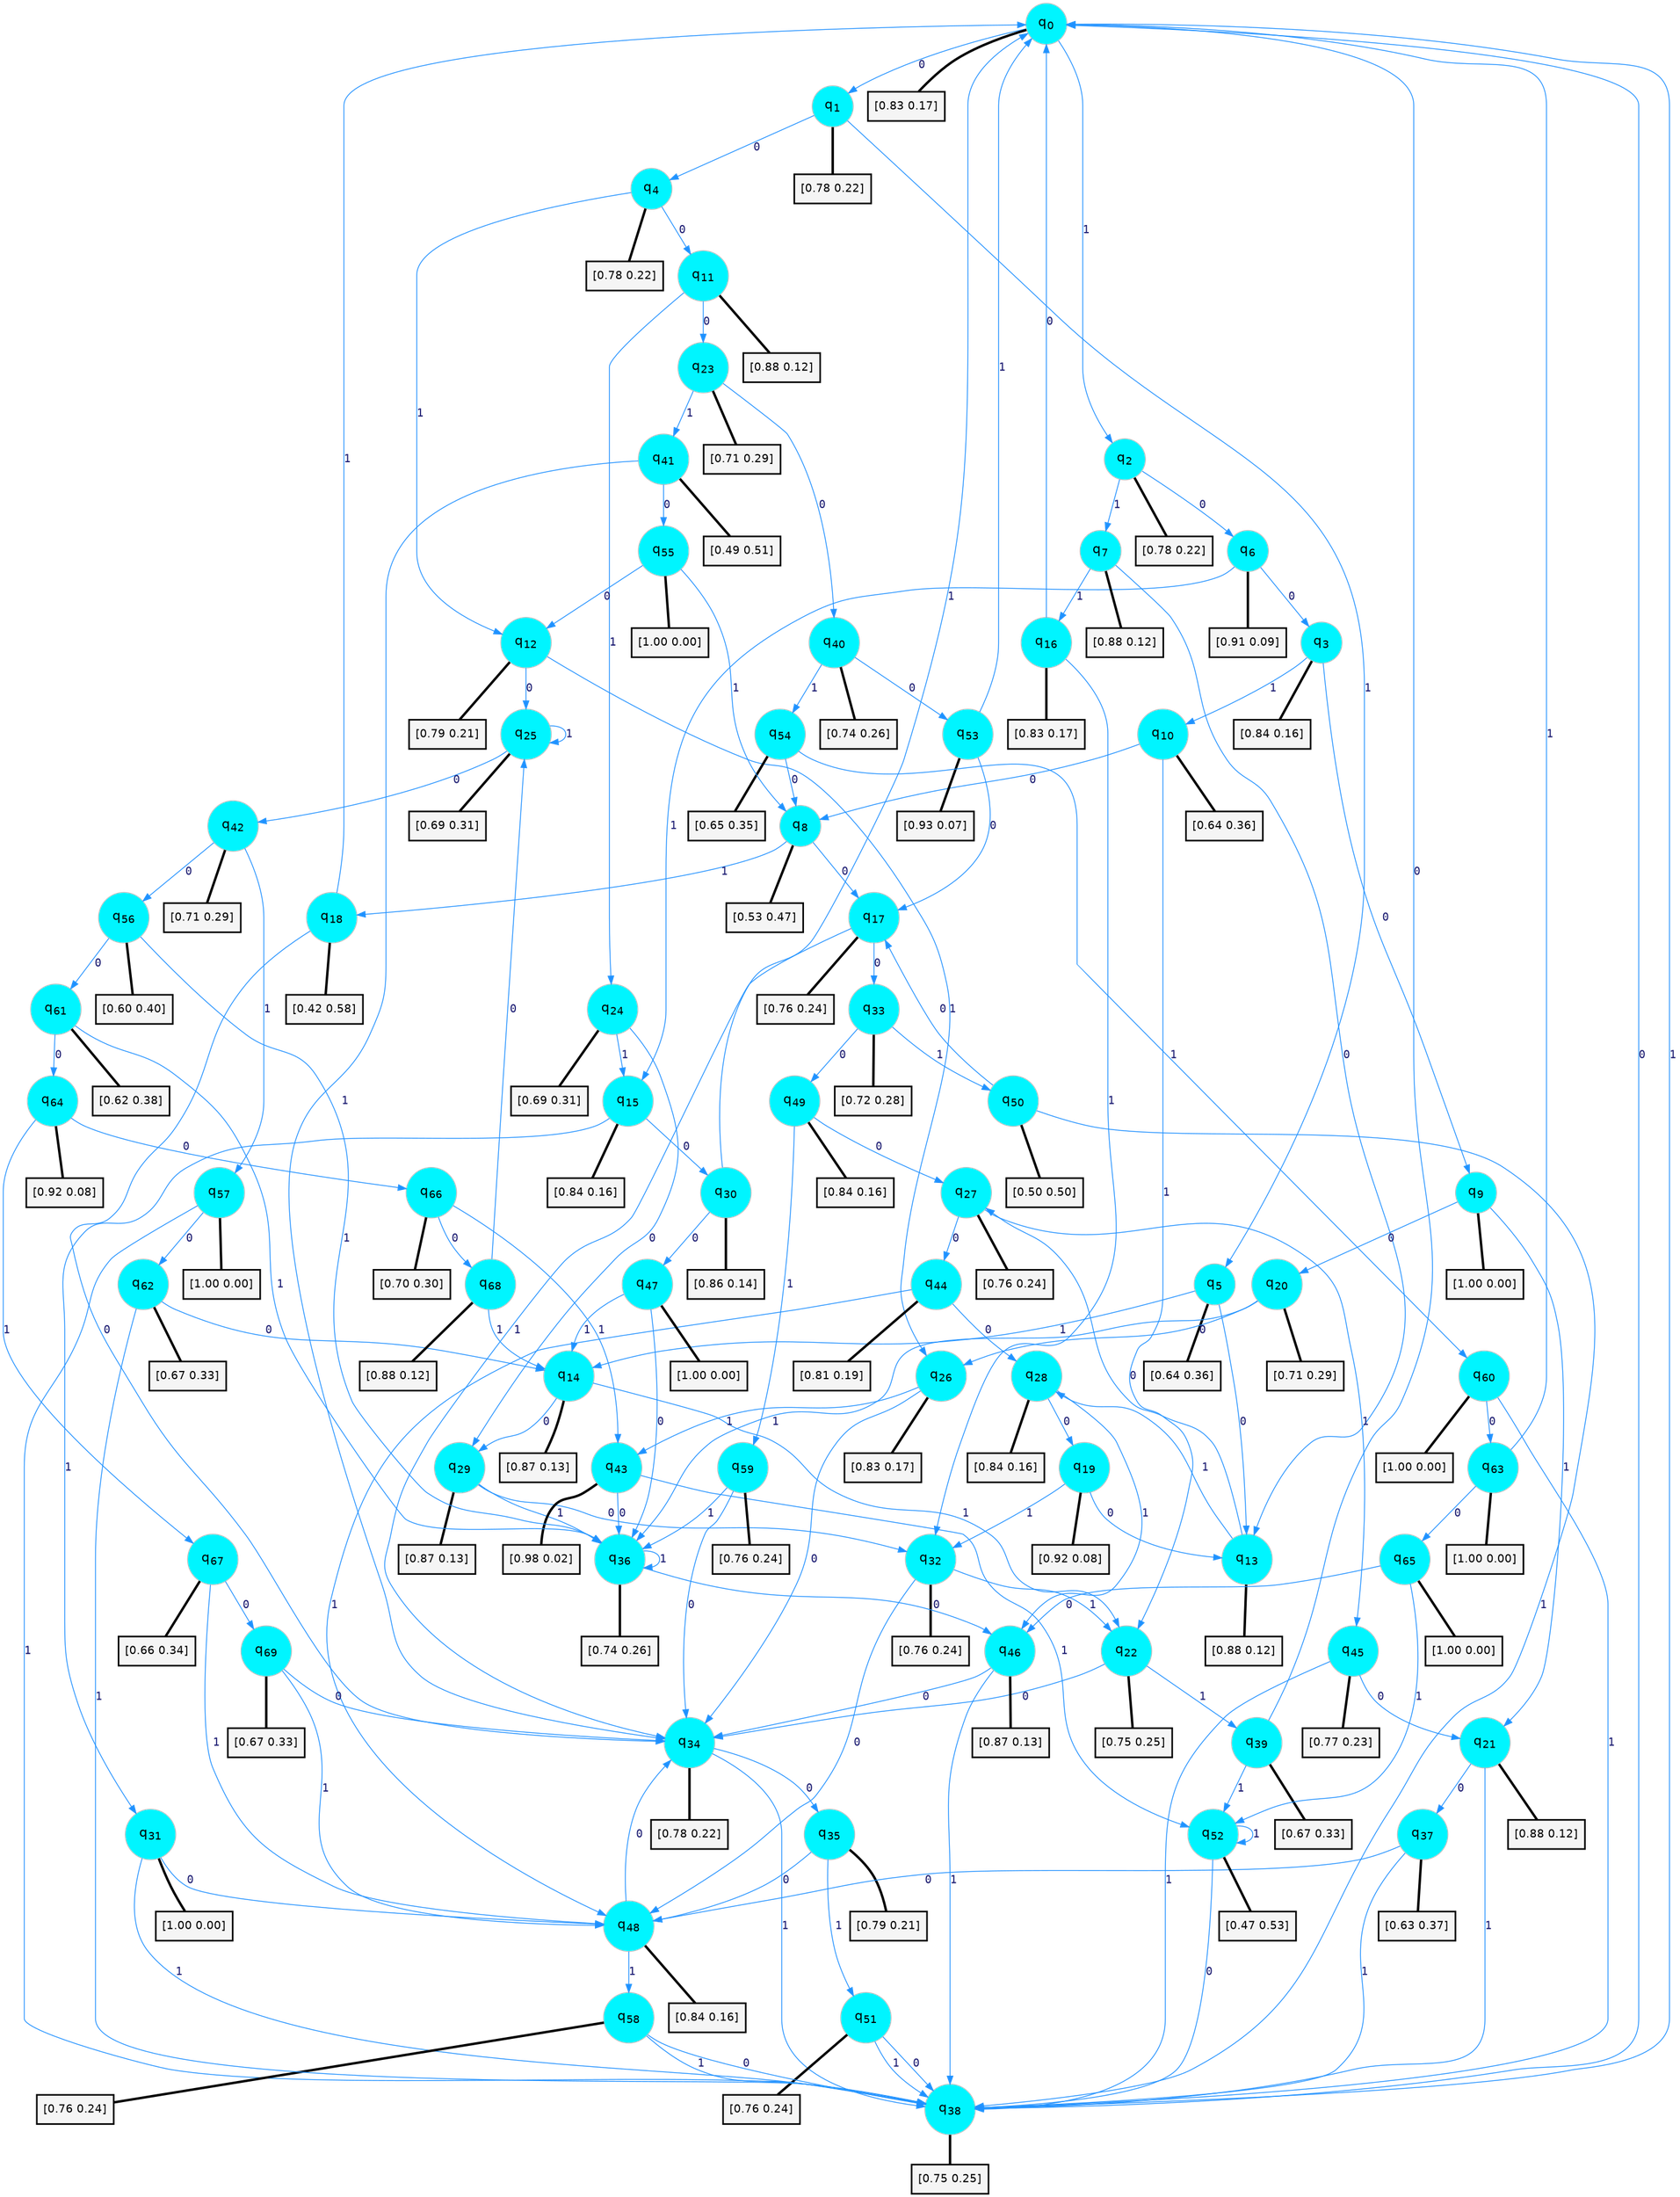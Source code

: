 digraph G {
graph [
bgcolor=transparent, dpi=300, rankdir=TD, size="40,25"];
node [
color=gray, fillcolor=turquoise1, fontcolor=black, fontname=Helvetica, fontsize=16, fontweight=bold, shape=circle, style=filled];
edge [
arrowsize=1, color=dodgerblue1, fontcolor=midnightblue, fontname=courier, fontweight=bold, penwidth=1, style=solid, weight=20];
0[label=<q<SUB>0</SUB>>];
1[label=<q<SUB>1</SUB>>];
2[label=<q<SUB>2</SUB>>];
3[label=<q<SUB>3</SUB>>];
4[label=<q<SUB>4</SUB>>];
5[label=<q<SUB>5</SUB>>];
6[label=<q<SUB>6</SUB>>];
7[label=<q<SUB>7</SUB>>];
8[label=<q<SUB>8</SUB>>];
9[label=<q<SUB>9</SUB>>];
10[label=<q<SUB>10</SUB>>];
11[label=<q<SUB>11</SUB>>];
12[label=<q<SUB>12</SUB>>];
13[label=<q<SUB>13</SUB>>];
14[label=<q<SUB>14</SUB>>];
15[label=<q<SUB>15</SUB>>];
16[label=<q<SUB>16</SUB>>];
17[label=<q<SUB>17</SUB>>];
18[label=<q<SUB>18</SUB>>];
19[label=<q<SUB>19</SUB>>];
20[label=<q<SUB>20</SUB>>];
21[label=<q<SUB>21</SUB>>];
22[label=<q<SUB>22</SUB>>];
23[label=<q<SUB>23</SUB>>];
24[label=<q<SUB>24</SUB>>];
25[label=<q<SUB>25</SUB>>];
26[label=<q<SUB>26</SUB>>];
27[label=<q<SUB>27</SUB>>];
28[label=<q<SUB>28</SUB>>];
29[label=<q<SUB>29</SUB>>];
30[label=<q<SUB>30</SUB>>];
31[label=<q<SUB>31</SUB>>];
32[label=<q<SUB>32</SUB>>];
33[label=<q<SUB>33</SUB>>];
34[label=<q<SUB>34</SUB>>];
35[label=<q<SUB>35</SUB>>];
36[label=<q<SUB>36</SUB>>];
37[label=<q<SUB>37</SUB>>];
38[label=<q<SUB>38</SUB>>];
39[label=<q<SUB>39</SUB>>];
40[label=<q<SUB>40</SUB>>];
41[label=<q<SUB>41</SUB>>];
42[label=<q<SUB>42</SUB>>];
43[label=<q<SUB>43</SUB>>];
44[label=<q<SUB>44</SUB>>];
45[label=<q<SUB>45</SUB>>];
46[label=<q<SUB>46</SUB>>];
47[label=<q<SUB>47</SUB>>];
48[label=<q<SUB>48</SUB>>];
49[label=<q<SUB>49</SUB>>];
50[label=<q<SUB>50</SUB>>];
51[label=<q<SUB>51</SUB>>];
52[label=<q<SUB>52</SUB>>];
53[label=<q<SUB>53</SUB>>];
54[label=<q<SUB>54</SUB>>];
55[label=<q<SUB>55</SUB>>];
56[label=<q<SUB>56</SUB>>];
57[label=<q<SUB>57</SUB>>];
58[label=<q<SUB>58</SUB>>];
59[label=<q<SUB>59</SUB>>];
60[label=<q<SUB>60</SUB>>];
61[label=<q<SUB>61</SUB>>];
62[label=<q<SUB>62</SUB>>];
63[label=<q<SUB>63</SUB>>];
64[label=<q<SUB>64</SUB>>];
65[label=<q<SUB>65</SUB>>];
66[label=<q<SUB>66</SUB>>];
67[label=<q<SUB>67</SUB>>];
68[label=<q<SUB>68</SUB>>];
69[label=<q<SUB>69</SUB>>];
70[label="[0.83 0.17]", shape=box,fontcolor=black, fontname=Helvetica, fontsize=14, penwidth=2, fillcolor=whitesmoke,color=black];
71[label="[0.78 0.22]", shape=box,fontcolor=black, fontname=Helvetica, fontsize=14, penwidth=2, fillcolor=whitesmoke,color=black];
72[label="[0.78 0.22]", shape=box,fontcolor=black, fontname=Helvetica, fontsize=14, penwidth=2, fillcolor=whitesmoke,color=black];
73[label="[0.84 0.16]", shape=box,fontcolor=black, fontname=Helvetica, fontsize=14, penwidth=2, fillcolor=whitesmoke,color=black];
74[label="[0.78 0.22]", shape=box,fontcolor=black, fontname=Helvetica, fontsize=14, penwidth=2, fillcolor=whitesmoke,color=black];
75[label="[0.64 0.36]", shape=box,fontcolor=black, fontname=Helvetica, fontsize=14, penwidth=2, fillcolor=whitesmoke,color=black];
76[label="[0.91 0.09]", shape=box,fontcolor=black, fontname=Helvetica, fontsize=14, penwidth=2, fillcolor=whitesmoke,color=black];
77[label="[0.88 0.12]", shape=box,fontcolor=black, fontname=Helvetica, fontsize=14, penwidth=2, fillcolor=whitesmoke,color=black];
78[label="[0.53 0.47]", shape=box,fontcolor=black, fontname=Helvetica, fontsize=14, penwidth=2, fillcolor=whitesmoke,color=black];
79[label="[1.00 0.00]", shape=box,fontcolor=black, fontname=Helvetica, fontsize=14, penwidth=2, fillcolor=whitesmoke,color=black];
80[label="[0.64 0.36]", shape=box,fontcolor=black, fontname=Helvetica, fontsize=14, penwidth=2, fillcolor=whitesmoke,color=black];
81[label="[0.88 0.12]", shape=box,fontcolor=black, fontname=Helvetica, fontsize=14, penwidth=2, fillcolor=whitesmoke,color=black];
82[label="[0.79 0.21]", shape=box,fontcolor=black, fontname=Helvetica, fontsize=14, penwidth=2, fillcolor=whitesmoke,color=black];
83[label="[0.88 0.12]", shape=box,fontcolor=black, fontname=Helvetica, fontsize=14, penwidth=2, fillcolor=whitesmoke,color=black];
84[label="[0.87 0.13]", shape=box,fontcolor=black, fontname=Helvetica, fontsize=14, penwidth=2, fillcolor=whitesmoke,color=black];
85[label="[0.84 0.16]", shape=box,fontcolor=black, fontname=Helvetica, fontsize=14, penwidth=2, fillcolor=whitesmoke,color=black];
86[label="[0.83 0.17]", shape=box,fontcolor=black, fontname=Helvetica, fontsize=14, penwidth=2, fillcolor=whitesmoke,color=black];
87[label="[0.76 0.24]", shape=box,fontcolor=black, fontname=Helvetica, fontsize=14, penwidth=2, fillcolor=whitesmoke,color=black];
88[label="[0.42 0.58]", shape=box,fontcolor=black, fontname=Helvetica, fontsize=14, penwidth=2, fillcolor=whitesmoke,color=black];
89[label="[0.92 0.08]", shape=box,fontcolor=black, fontname=Helvetica, fontsize=14, penwidth=2, fillcolor=whitesmoke,color=black];
90[label="[0.71 0.29]", shape=box,fontcolor=black, fontname=Helvetica, fontsize=14, penwidth=2, fillcolor=whitesmoke,color=black];
91[label="[0.88 0.12]", shape=box,fontcolor=black, fontname=Helvetica, fontsize=14, penwidth=2, fillcolor=whitesmoke,color=black];
92[label="[0.75 0.25]", shape=box,fontcolor=black, fontname=Helvetica, fontsize=14, penwidth=2, fillcolor=whitesmoke,color=black];
93[label="[0.71 0.29]", shape=box,fontcolor=black, fontname=Helvetica, fontsize=14, penwidth=2, fillcolor=whitesmoke,color=black];
94[label="[0.69 0.31]", shape=box,fontcolor=black, fontname=Helvetica, fontsize=14, penwidth=2, fillcolor=whitesmoke,color=black];
95[label="[0.69 0.31]", shape=box,fontcolor=black, fontname=Helvetica, fontsize=14, penwidth=2, fillcolor=whitesmoke,color=black];
96[label="[0.83 0.17]", shape=box,fontcolor=black, fontname=Helvetica, fontsize=14, penwidth=2, fillcolor=whitesmoke,color=black];
97[label="[0.76 0.24]", shape=box,fontcolor=black, fontname=Helvetica, fontsize=14, penwidth=2, fillcolor=whitesmoke,color=black];
98[label="[0.84 0.16]", shape=box,fontcolor=black, fontname=Helvetica, fontsize=14, penwidth=2, fillcolor=whitesmoke,color=black];
99[label="[0.87 0.13]", shape=box,fontcolor=black, fontname=Helvetica, fontsize=14, penwidth=2, fillcolor=whitesmoke,color=black];
100[label="[0.86 0.14]", shape=box,fontcolor=black, fontname=Helvetica, fontsize=14, penwidth=2, fillcolor=whitesmoke,color=black];
101[label="[1.00 0.00]", shape=box,fontcolor=black, fontname=Helvetica, fontsize=14, penwidth=2, fillcolor=whitesmoke,color=black];
102[label="[0.76 0.24]", shape=box,fontcolor=black, fontname=Helvetica, fontsize=14, penwidth=2, fillcolor=whitesmoke,color=black];
103[label="[0.72 0.28]", shape=box,fontcolor=black, fontname=Helvetica, fontsize=14, penwidth=2, fillcolor=whitesmoke,color=black];
104[label="[0.78 0.22]", shape=box,fontcolor=black, fontname=Helvetica, fontsize=14, penwidth=2, fillcolor=whitesmoke,color=black];
105[label="[0.79 0.21]", shape=box,fontcolor=black, fontname=Helvetica, fontsize=14, penwidth=2, fillcolor=whitesmoke,color=black];
106[label="[0.74 0.26]", shape=box,fontcolor=black, fontname=Helvetica, fontsize=14, penwidth=2, fillcolor=whitesmoke,color=black];
107[label="[0.63 0.37]", shape=box,fontcolor=black, fontname=Helvetica, fontsize=14, penwidth=2, fillcolor=whitesmoke,color=black];
108[label="[0.75 0.25]", shape=box,fontcolor=black, fontname=Helvetica, fontsize=14, penwidth=2, fillcolor=whitesmoke,color=black];
109[label="[0.67 0.33]", shape=box,fontcolor=black, fontname=Helvetica, fontsize=14, penwidth=2, fillcolor=whitesmoke,color=black];
110[label="[0.74 0.26]", shape=box,fontcolor=black, fontname=Helvetica, fontsize=14, penwidth=2, fillcolor=whitesmoke,color=black];
111[label="[0.49 0.51]", shape=box,fontcolor=black, fontname=Helvetica, fontsize=14, penwidth=2, fillcolor=whitesmoke,color=black];
112[label="[0.71 0.29]", shape=box,fontcolor=black, fontname=Helvetica, fontsize=14, penwidth=2, fillcolor=whitesmoke,color=black];
113[label="[0.98 0.02]", shape=box,fontcolor=black, fontname=Helvetica, fontsize=14, penwidth=2, fillcolor=whitesmoke,color=black];
114[label="[0.81 0.19]", shape=box,fontcolor=black, fontname=Helvetica, fontsize=14, penwidth=2, fillcolor=whitesmoke,color=black];
115[label="[0.77 0.23]", shape=box,fontcolor=black, fontname=Helvetica, fontsize=14, penwidth=2, fillcolor=whitesmoke,color=black];
116[label="[0.87 0.13]", shape=box,fontcolor=black, fontname=Helvetica, fontsize=14, penwidth=2, fillcolor=whitesmoke,color=black];
117[label="[1.00 0.00]", shape=box,fontcolor=black, fontname=Helvetica, fontsize=14, penwidth=2, fillcolor=whitesmoke,color=black];
118[label="[0.84 0.16]", shape=box,fontcolor=black, fontname=Helvetica, fontsize=14, penwidth=2, fillcolor=whitesmoke,color=black];
119[label="[0.84 0.16]", shape=box,fontcolor=black, fontname=Helvetica, fontsize=14, penwidth=2, fillcolor=whitesmoke,color=black];
120[label="[0.50 0.50]", shape=box,fontcolor=black, fontname=Helvetica, fontsize=14, penwidth=2, fillcolor=whitesmoke,color=black];
121[label="[0.76 0.24]", shape=box,fontcolor=black, fontname=Helvetica, fontsize=14, penwidth=2, fillcolor=whitesmoke,color=black];
122[label="[0.47 0.53]", shape=box,fontcolor=black, fontname=Helvetica, fontsize=14, penwidth=2, fillcolor=whitesmoke,color=black];
123[label="[0.93 0.07]", shape=box,fontcolor=black, fontname=Helvetica, fontsize=14, penwidth=2, fillcolor=whitesmoke,color=black];
124[label="[0.65 0.35]", shape=box,fontcolor=black, fontname=Helvetica, fontsize=14, penwidth=2, fillcolor=whitesmoke,color=black];
125[label="[1.00 0.00]", shape=box,fontcolor=black, fontname=Helvetica, fontsize=14, penwidth=2, fillcolor=whitesmoke,color=black];
126[label="[0.60 0.40]", shape=box,fontcolor=black, fontname=Helvetica, fontsize=14, penwidth=2, fillcolor=whitesmoke,color=black];
127[label="[1.00 0.00]", shape=box,fontcolor=black, fontname=Helvetica, fontsize=14, penwidth=2, fillcolor=whitesmoke,color=black];
128[label="[0.76 0.24]", shape=box,fontcolor=black, fontname=Helvetica, fontsize=14, penwidth=2, fillcolor=whitesmoke,color=black];
129[label="[0.76 0.24]", shape=box,fontcolor=black, fontname=Helvetica, fontsize=14, penwidth=2, fillcolor=whitesmoke,color=black];
130[label="[1.00 0.00]", shape=box,fontcolor=black, fontname=Helvetica, fontsize=14, penwidth=2, fillcolor=whitesmoke,color=black];
131[label="[0.62 0.38]", shape=box,fontcolor=black, fontname=Helvetica, fontsize=14, penwidth=2, fillcolor=whitesmoke,color=black];
132[label="[0.67 0.33]", shape=box,fontcolor=black, fontname=Helvetica, fontsize=14, penwidth=2, fillcolor=whitesmoke,color=black];
133[label="[1.00 0.00]", shape=box,fontcolor=black, fontname=Helvetica, fontsize=14, penwidth=2, fillcolor=whitesmoke,color=black];
134[label="[0.92 0.08]", shape=box,fontcolor=black, fontname=Helvetica, fontsize=14, penwidth=2, fillcolor=whitesmoke,color=black];
135[label="[1.00 0.00]", shape=box,fontcolor=black, fontname=Helvetica, fontsize=14, penwidth=2, fillcolor=whitesmoke,color=black];
136[label="[0.70 0.30]", shape=box,fontcolor=black, fontname=Helvetica, fontsize=14, penwidth=2, fillcolor=whitesmoke,color=black];
137[label="[0.66 0.34]", shape=box,fontcolor=black, fontname=Helvetica, fontsize=14, penwidth=2, fillcolor=whitesmoke,color=black];
138[label="[0.88 0.12]", shape=box,fontcolor=black, fontname=Helvetica, fontsize=14, penwidth=2, fillcolor=whitesmoke,color=black];
139[label="[0.67 0.33]", shape=box,fontcolor=black, fontname=Helvetica, fontsize=14, penwidth=2, fillcolor=whitesmoke,color=black];
0->1 [label=0];
0->2 [label=1];
0->70 [arrowhead=none, penwidth=3,color=black];
1->4 [label=0];
1->5 [label=1];
1->71 [arrowhead=none, penwidth=3,color=black];
2->6 [label=0];
2->7 [label=1];
2->72 [arrowhead=none, penwidth=3,color=black];
3->9 [label=0];
3->10 [label=1];
3->73 [arrowhead=none, penwidth=3,color=black];
4->11 [label=0];
4->12 [label=1];
4->74 [arrowhead=none, penwidth=3,color=black];
5->13 [label=0];
5->14 [label=1];
5->75 [arrowhead=none, penwidth=3,color=black];
6->3 [label=0];
6->15 [label=1];
6->76 [arrowhead=none, penwidth=3,color=black];
7->13 [label=0];
7->16 [label=1];
7->77 [arrowhead=none, penwidth=3,color=black];
8->17 [label=0];
8->18 [label=1];
8->78 [arrowhead=none, penwidth=3,color=black];
9->20 [label=0];
9->21 [label=1];
9->79 [arrowhead=none, penwidth=3,color=black];
10->8 [label=0];
10->22 [label=1];
10->80 [arrowhead=none, penwidth=3,color=black];
11->23 [label=0];
11->24 [label=1];
11->81 [arrowhead=none, penwidth=3,color=black];
12->25 [label=0];
12->26 [label=1];
12->82 [arrowhead=none, penwidth=3,color=black];
13->27 [label=0];
13->28 [label=1];
13->83 [arrowhead=none, penwidth=3,color=black];
14->29 [label=0];
14->22 [label=1];
14->84 [arrowhead=none, penwidth=3,color=black];
15->30 [label=0];
15->31 [label=1];
15->85 [arrowhead=none, penwidth=3,color=black];
16->0 [label=0];
16->32 [label=1];
16->86 [arrowhead=none, penwidth=3,color=black];
17->33 [label=0];
17->34 [label=1];
17->87 [arrowhead=none, penwidth=3,color=black];
18->34 [label=0];
18->0 [label=1];
18->88 [arrowhead=none, penwidth=3,color=black];
19->13 [label=0];
19->32 [label=1];
19->89 [arrowhead=none, penwidth=3,color=black];
20->26 [label=0];
20->36 [label=1];
20->90 [arrowhead=none, penwidth=3,color=black];
21->37 [label=0];
21->38 [label=1];
21->91 [arrowhead=none, penwidth=3,color=black];
22->34 [label=0];
22->39 [label=1];
22->92 [arrowhead=none, penwidth=3,color=black];
23->40 [label=0];
23->41 [label=1];
23->93 [arrowhead=none, penwidth=3,color=black];
24->29 [label=0];
24->15 [label=1];
24->94 [arrowhead=none, penwidth=3,color=black];
25->42 [label=0];
25->25 [label=1];
25->95 [arrowhead=none, penwidth=3,color=black];
26->34 [label=0];
26->43 [label=1];
26->96 [arrowhead=none, penwidth=3,color=black];
27->44 [label=0];
27->45 [label=1];
27->97 [arrowhead=none, penwidth=3,color=black];
28->19 [label=0];
28->46 [label=1];
28->98 [arrowhead=none, penwidth=3,color=black];
29->32 [label=0];
29->36 [label=1];
29->99 [arrowhead=none, penwidth=3,color=black];
30->47 [label=0];
30->0 [label=1];
30->100 [arrowhead=none, penwidth=3,color=black];
31->48 [label=0];
31->38 [label=1];
31->101 [arrowhead=none, penwidth=3,color=black];
32->48 [label=0];
32->22 [label=1];
32->102 [arrowhead=none, penwidth=3,color=black];
33->49 [label=0];
33->50 [label=1];
33->103 [arrowhead=none, penwidth=3,color=black];
34->35 [label=0];
34->38 [label=1];
34->104 [arrowhead=none, penwidth=3,color=black];
35->48 [label=0];
35->51 [label=1];
35->105 [arrowhead=none, penwidth=3,color=black];
36->46 [label=0];
36->36 [label=1];
36->106 [arrowhead=none, penwidth=3,color=black];
37->48 [label=0];
37->38 [label=1];
37->107 [arrowhead=none, penwidth=3,color=black];
38->0 [label=0];
38->0 [label=1];
38->108 [arrowhead=none, penwidth=3,color=black];
39->0 [label=0];
39->52 [label=1];
39->109 [arrowhead=none, penwidth=3,color=black];
40->53 [label=0];
40->54 [label=1];
40->110 [arrowhead=none, penwidth=3,color=black];
41->55 [label=0];
41->34 [label=1];
41->111 [arrowhead=none, penwidth=3,color=black];
42->56 [label=0];
42->57 [label=1];
42->112 [arrowhead=none, penwidth=3,color=black];
43->36 [label=0];
43->52 [label=1];
43->113 [arrowhead=none, penwidth=3,color=black];
44->28 [label=0];
44->48 [label=1];
44->114 [arrowhead=none, penwidth=3,color=black];
45->21 [label=0];
45->38 [label=1];
45->115 [arrowhead=none, penwidth=3,color=black];
46->34 [label=0];
46->38 [label=1];
46->116 [arrowhead=none, penwidth=3,color=black];
47->36 [label=0];
47->14 [label=1];
47->117 [arrowhead=none, penwidth=3,color=black];
48->34 [label=0];
48->58 [label=1];
48->118 [arrowhead=none, penwidth=3,color=black];
49->27 [label=0];
49->59 [label=1];
49->119 [arrowhead=none, penwidth=3,color=black];
50->17 [label=0];
50->38 [label=1];
50->120 [arrowhead=none, penwidth=3,color=black];
51->38 [label=0];
51->38 [label=1];
51->121 [arrowhead=none, penwidth=3,color=black];
52->38 [label=0];
52->52 [label=1];
52->122 [arrowhead=none, penwidth=3,color=black];
53->17 [label=0];
53->0 [label=1];
53->123 [arrowhead=none, penwidth=3,color=black];
54->8 [label=0];
54->60 [label=1];
54->124 [arrowhead=none, penwidth=3,color=black];
55->12 [label=0];
55->8 [label=1];
55->125 [arrowhead=none, penwidth=3,color=black];
56->61 [label=0];
56->36 [label=1];
56->126 [arrowhead=none, penwidth=3,color=black];
57->62 [label=0];
57->38 [label=1];
57->127 [arrowhead=none, penwidth=3,color=black];
58->38 [label=0];
58->38 [label=1];
58->128 [arrowhead=none, penwidth=3,color=black];
59->34 [label=0];
59->36 [label=1];
59->129 [arrowhead=none, penwidth=3,color=black];
60->63 [label=0];
60->38 [label=1];
60->130 [arrowhead=none, penwidth=3,color=black];
61->64 [label=0];
61->36 [label=1];
61->131 [arrowhead=none, penwidth=3,color=black];
62->14 [label=0];
62->38 [label=1];
62->132 [arrowhead=none, penwidth=3,color=black];
63->65 [label=0];
63->0 [label=1];
63->133 [arrowhead=none, penwidth=3,color=black];
64->66 [label=0];
64->67 [label=1];
64->134 [arrowhead=none, penwidth=3,color=black];
65->46 [label=0];
65->52 [label=1];
65->135 [arrowhead=none, penwidth=3,color=black];
66->68 [label=0];
66->43 [label=1];
66->136 [arrowhead=none, penwidth=3,color=black];
67->69 [label=0];
67->48 [label=1];
67->137 [arrowhead=none, penwidth=3,color=black];
68->25 [label=0];
68->14 [label=1];
68->138 [arrowhead=none, penwidth=3,color=black];
69->34 [label=0];
69->48 [label=1];
69->139 [arrowhead=none, penwidth=3,color=black];
}

